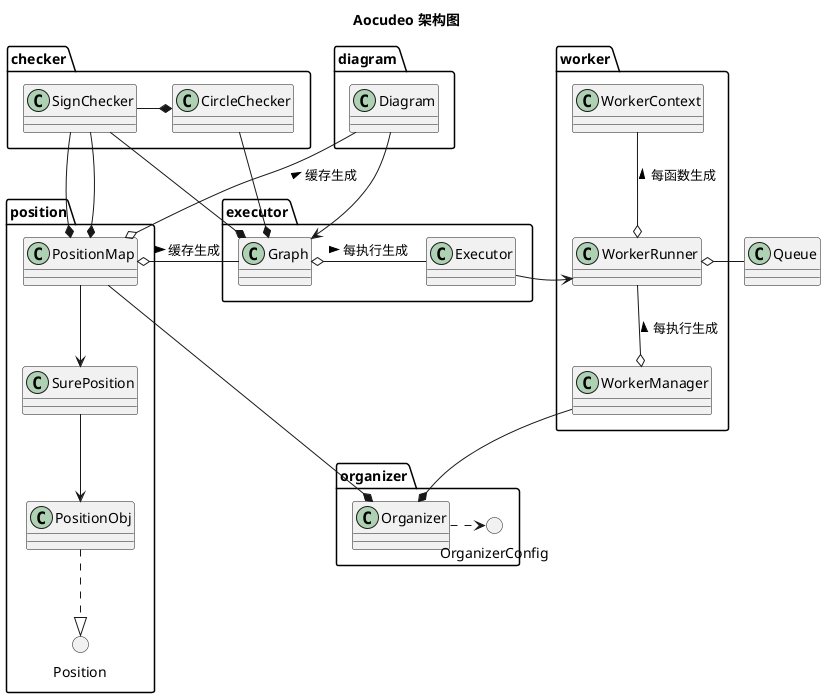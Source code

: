 @startuml "Acodudeo 架构图"
title Aocudeo 架构图
class Queue
package checker {
	class CircleChecker
	class SignChecker
	SignChecker -* CircleChecker
}
package diagram {
	class Diagram
}
package executor {
	class Executor
	class Graph
}
package organizer {
	class Organizer
	() OrganizerConfig
	Organizer .> OrganizerConfig
}
package position {
	() Position
	class PositionMap
	class PositionObj
	class SurePosition
	PositionObj ..|> Position
	SurePosition --> PositionObj
	PositionMap --> SurePosition
}
package worker {
	class WorkerContext
	class WorkerRunner
	class WorkerManager
	WorkerRunner --o WorkerManager : < 每执行生成
	WorkerContext --o WorkerRunner : < 每函数生成
}
Queue -o WorkerRunner
Diagram -> Graph
PositionMap --* Organizer
Executor -o Graph : < 每执行生成
Executor -> WorkerRunner
CircleChecker --* Graph
SignChecker --* PositionMap
SignChecker --* PositionMap
PositionMap o- Graph : 缓存生成 >
SignChecker --* Graph
WorkerManager --* Organizer
Diagram --o PositionMap : < 缓存生成
@enduml